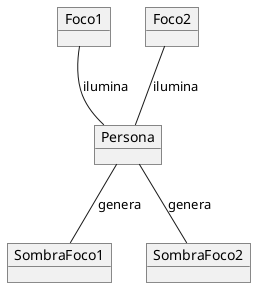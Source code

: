 @startuml

object Persona
object Foco1
object Foco2
object SombraFoco1
object SombraFoco2

Foco1 -- Persona : ilumina
Foco2 -- Persona : ilumina
Persona -- SombraFoco1 : genera
Persona -- SombraFoco2 : genera


@enduml
